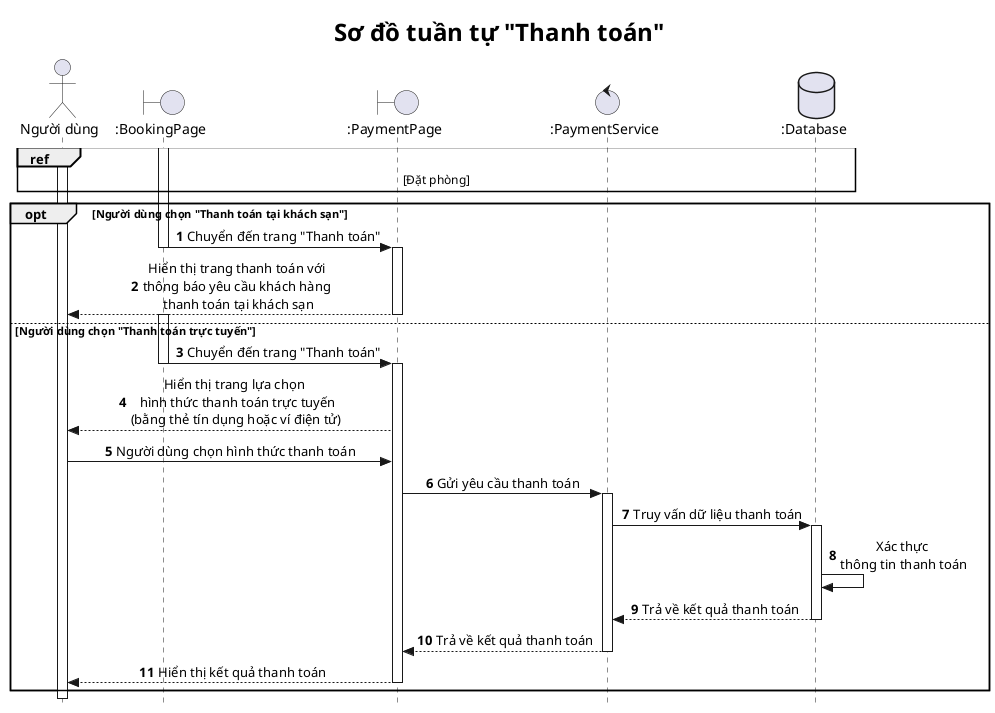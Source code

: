 @startuml

title <size: 24> Sơ đồ tuần tự "Thanh toán" </size>

skinparam style strictuml
skinparam SequenceMessageAlignment center

autonumber

actor "Người dùng" as U
boundary ":BookingPage" as BP
boundary ":PaymentPage" as PP
control ":PaymentService" as PS
database ":Database" as DB  

ref over U, DB
    [Đặt phòng]
end ref

opt Người dùng chọn "Thanh toán tại khách sạn"
    activate BP
    BP -> PP: Chuyển đến trang "Thanh toán"
    deactivate BP
    activate PP
    PP --> U: Hiển thị trang thanh toán với \nthông báo yêu cầu khách hàng \nthanh toán tại khách sạn
    deactivate PP
else Người dùng chọn "Thanh toán trực tuyến"
    activate BP    
    BP -> PP: Chuyển đến trang "Thanh toán"
    deactivate BP
    activate PP
    PP --> U: Hiển thị trang lựa chọn \n hình thức thanh toán trực tuyến\n(bằng thẻ tín dụng hoặc ví điện tử)
    U -> PP: Người dùng chọn hình thức thanh toán
    PP -> PS: Gửi yêu cầu thanh toán
    activate PS
    PS -> DB: Truy vấn dữ liệu thanh toán
    activate DB
    DB -> DB: Xác thực \nthông tin thanh toán
    DB --> PS: Trả về kết quả thanh toán
    deactivate DB
    PS --> PP: Trả về kết quả thanh toán
    deactivate PS
    PP --> U: Hiển thị kết quả thanh toán
    deactivate PP
end

activate U

@enduml